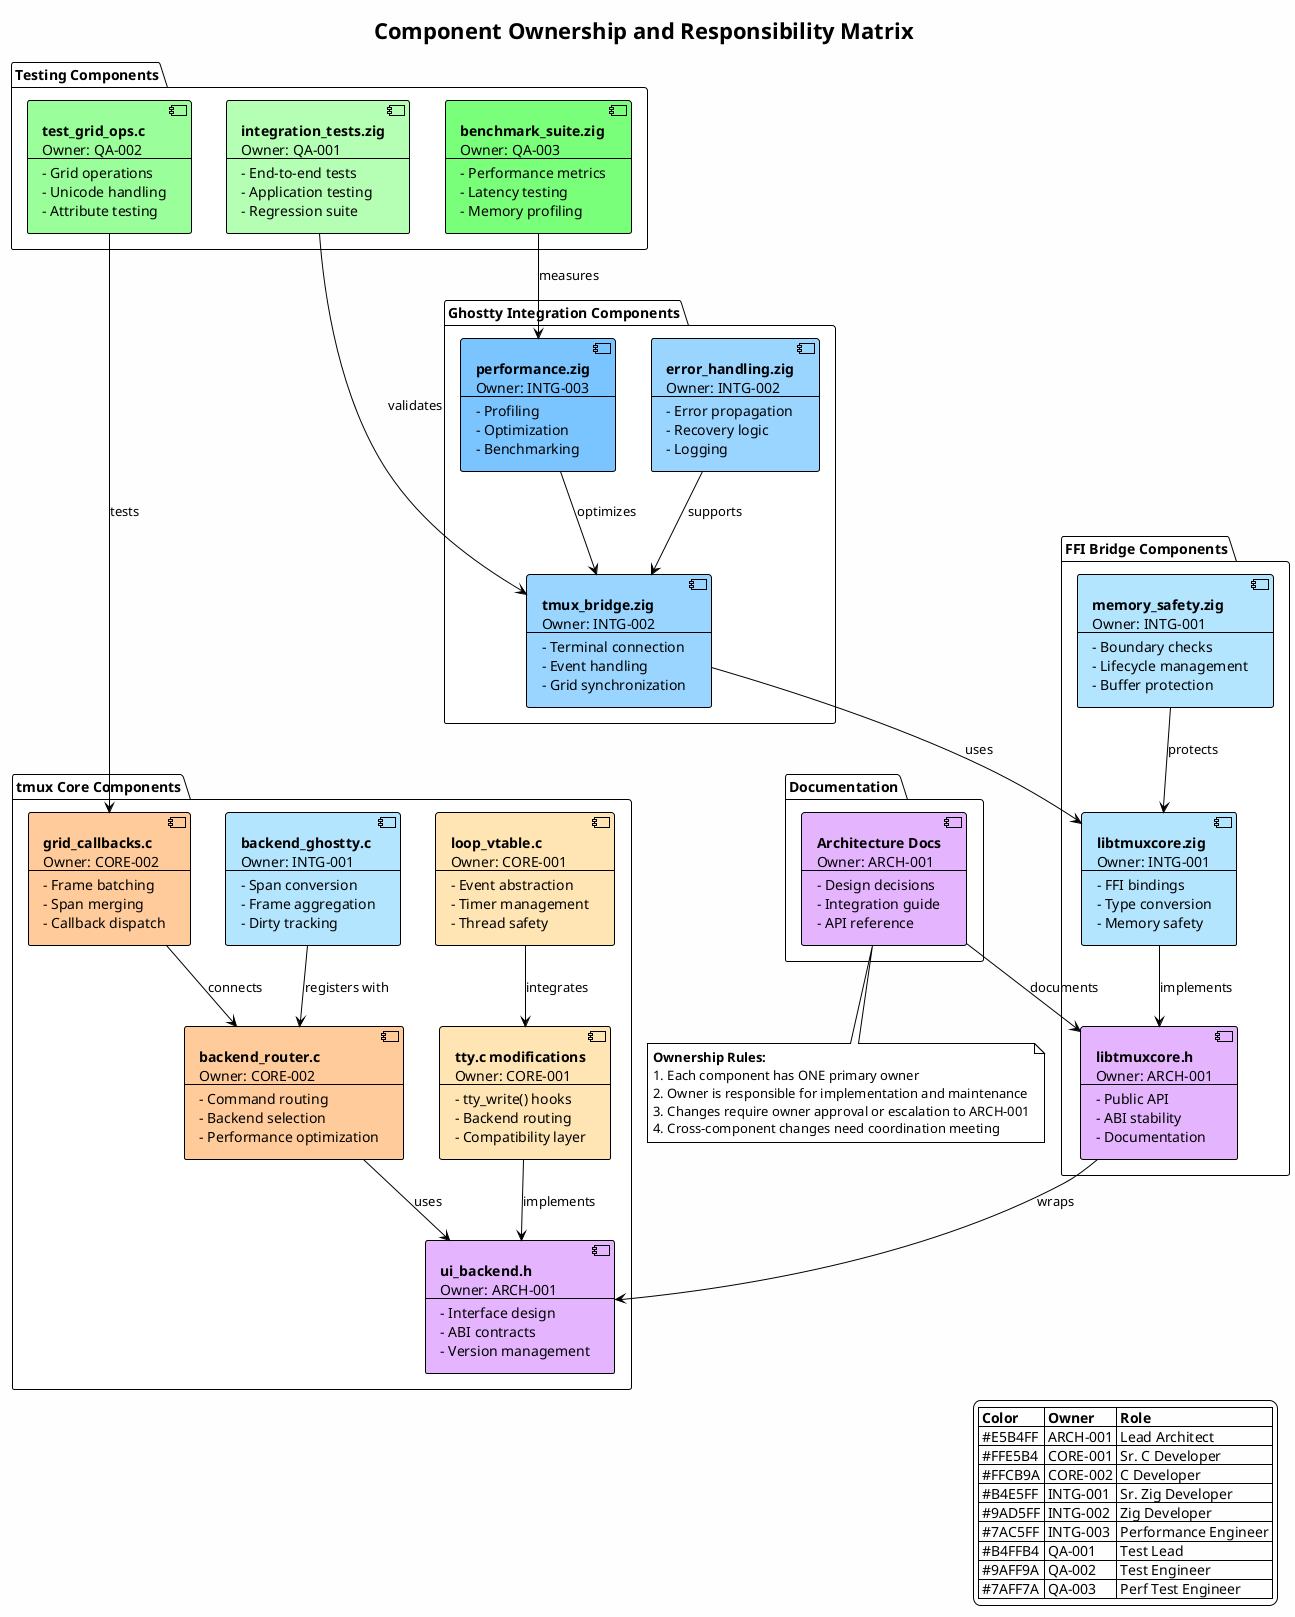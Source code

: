@startuml component-ownership-matrix
!theme plain
title Component Ownership and Responsibility Matrix
skinparam backgroundColor #FEFEFE

package "tmux Core Components" {
    component "**tty.c modifications**\nOwner: CORE-001\n----\n- tty_write() hooks\n- Backend routing\n- Compatibility layer" as TTY_C #FFE5B4
    
    component "**ui_backend.h**\nOwner: ARCH-001\n----\n- Interface design\n- ABI contracts\n- Version management" as UI_H #E5B4FF
    
    component "**backend_router.c**\nOwner: CORE-002\n----\n- Command routing\n- Backend selection\n- Performance optimization" as ROUTER #FFCB9A
    
    component "**backend_ghostty.c**\nOwner: INTG-001\n----\n- Span conversion\n- Frame aggregation\n- Dirty tracking" as GHOSTTY_C #B4E5FF
    
    component "**loop_vtable.c**\nOwner: CORE-001\n----\n- Event abstraction\n- Timer management\n- Thread safety" as LOOP #FFE5B4
    
    component "**grid_callbacks.c**\nOwner: CORE-002\n----\n- Frame batching\n- Span merging\n- Callback dispatch" as GRID_CB #FFCB9A
}

package "FFI Bridge Components" {
    component "**libtmuxcore.h**\nOwner: ARCH-001\n----\n- Public API\n- ABI stability\n- Documentation" as LIB_H #E5B4FF
    
    component "**libtmuxcore.zig**\nOwner: INTG-001\n----\n- FFI bindings\n- Type conversion\n- Memory safety" as LIB_Z #B4E5FF
    
    component "**memory_safety.zig**\nOwner: INTG-001\n----\n- Boundary checks\n- Lifecycle management\n- Buffer protection" as MEM_Z #B4E5FF
}

package "Ghostty Integration Components" {
    component "**tmux_bridge.zig**\nOwner: INTG-002\n----\n- Terminal connection\n- Event handling\n- Grid synchronization" as BRIDGE #9AD5FF
    
    component "**error_handling.zig**\nOwner: INTG-002\n----\n- Error propagation\n- Recovery logic\n- Logging" as ERROR #9AD5FF
    
    component "**performance.zig**\nOwner: INTG-003\n----\n- Profiling\n- Optimization\n- Benchmarking" as PERF #7AC5FF
}

package "Testing Components" {
    component "**test_grid_ops.c**\nOwner: QA-002\n----\n- Grid operations\n- Unicode handling\n- Attribute testing" as TEST_GRID #9AFF9A
    
    component "**integration_tests.zig**\nOwner: QA-001\n----\n- End-to-end tests\n- Application testing\n- Regression suite" as TEST_INT #B4FFB4
    
    component "**benchmark_suite.zig**\nOwner: QA-003\n----\n- Performance metrics\n- Latency testing\n- Memory profiling" as BENCH #7AFF7A
}

package "Documentation" {
    component "**Architecture Docs**\nOwner: ARCH-001\n----\n- Design decisions\n- Integration guide\n- API reference" as DOCS #E5B4FF
}

' Relationships and dependencies
TTY_C --> UI_H : implements
ROUTER --> UI_H : uses
GHOSTTY_C --> ROUTER : registers with
LOOP --> TTY_C : integrates
GRID_CB --> ROUTER : connects

LIB_H --> UI_H : wraps
LIB_Z --> LIB_H : implements
MEM_Z --> LIB_Z : protects

BRIDGE --> LIB_Z : uses
ERROR --> BRIDGE : supports
PERF --> BRIDGE : optimizes

TEST_GRID --> GRID_CB : tests
TEST_INT --> BRIDGE : validates
BENCH --> PERF : measures

DOCS --> LIB_H : documents

' Legend
legend right
    |= Color |= Owner |= Role |
    | #E5B4FF | ARCH-001 | Lead Architect |
    | #FFE5B4 | CORE-001 | Sr. C Developer |
    | #FFCB9A | CORE-002 | C Developer |
    | #B4E5FF | INTG-001 | Sr. Zig Developer |
    | #9AD5FF | INTG-002 | Zig Developer |
    | #7AC5FF | INTG-003 | Performance Engineer |
    | #B4FFB4 | QA-001 | Test Lead |
    | #9AFF9A | QA-002 | Test Engineer |
    | #7AFF7A | QA-003 | Perf Test Engineer |
endlegend

note bottom
    **Ownership Rules:**
    1. Each component has ONE primary owner
    2. Owner is responsible for implementation and maintenance
    3. Changes require owner approval or escalation to ARCH-001
    4. Cross-component changes need coordination meeting
end note

@enduml